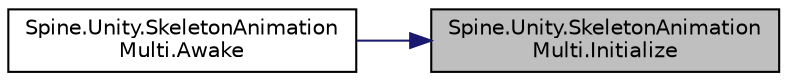 digraph "Spine.Unity.SkeletonAnimationMulti.Initialize"
{
 // LATEX_PDF_SIZE
  edge [fontname="Helvetica",fontsize="10",labelfontname="Helvetica",labelfontsize="10"];
  node [fontname="Helvetica",fontsize="10",shape=record];
  rankdir="RL";
  Node1 [label="Spine.Unity.SkeletonAnimation\lMulti.Initialize",height=0.2,width=0.4,color="black", fillcolor="grey75", style="filled", fontcolor="black",tooltip=" "];
  Node1 -> Node2 [dir="back",color="midnightblue",fontsize="10",style="solid",fontname="Helvetica"];
  Node2 [label="Spine.Unity.SkeletonAnimation\lMulti.Awake",height=0.2,width=0.4,color="black", fillcolor="white", style="filled",URL="$class_spine_1_1_unity_1_1_skeleton_animation_multi.html#a728a162bd985d8ef42754dccaa836b08",tooltip=" "];
}
